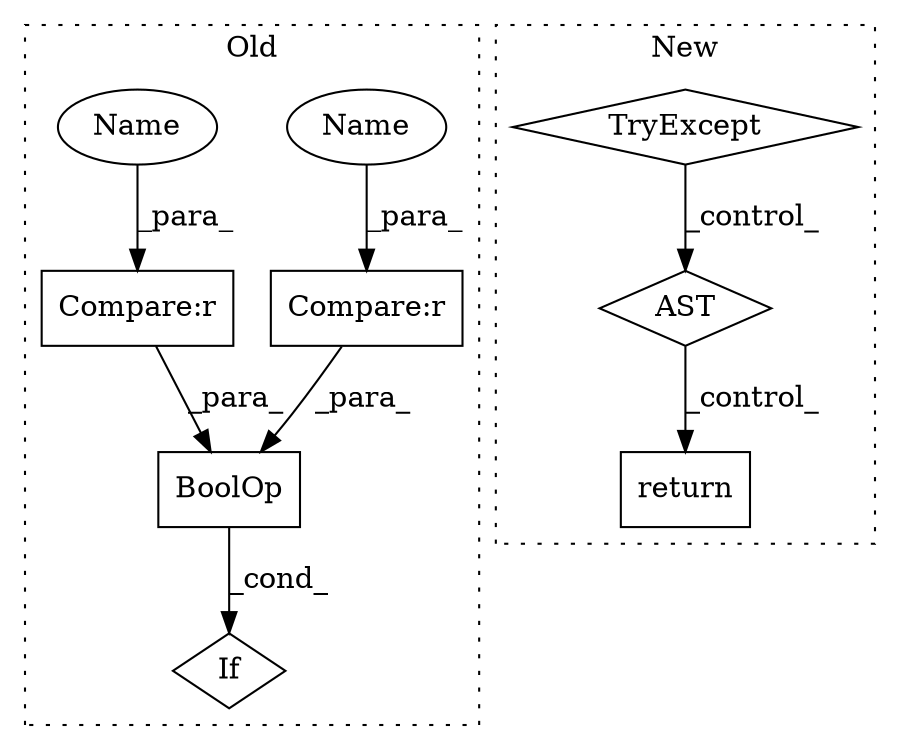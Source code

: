digraph G {
subgraph cluster0 {
1 [label="BoolOp" a="72" s="14458" l="44" shape="box"];
4 [label="If" a="96" s="14455" l="3" shape="diamond"];
5 [label="Compare:r" a="40" s="14458" l="21" shape="box"];
6 [label="Compare:r" a="40" s="14483" l="19" shape="box"];
8 [label="Name" a="87" s="14475" l="4" shape="ellipse"];
9 [label="Name" a="87" s="14498" l="4" shape="ellipse"];
label = "Old";
style="dotted";
}
subgraph cluster1 {
2 [label="TryExcept" a="71" s="15908" l="14" shape="diamond"];
3 [label="AST" a="2" s="15974,0" l="7,0" shape="diamond"];
7 [label="return" a="93" s="16008" l="6" shape="box"];
label = "New";
style="dotted";
}
1 -> 4 [label="_cond_"];
2 -> 3 [label="_control_"];
3 -> 7 [label="_control_"];
5 -> 1 [label="_para_"];
6 -> 1 [label="_para_"];
8 -> 5 [label="_para_"];
9 -> 6 [label="_para_"];
}